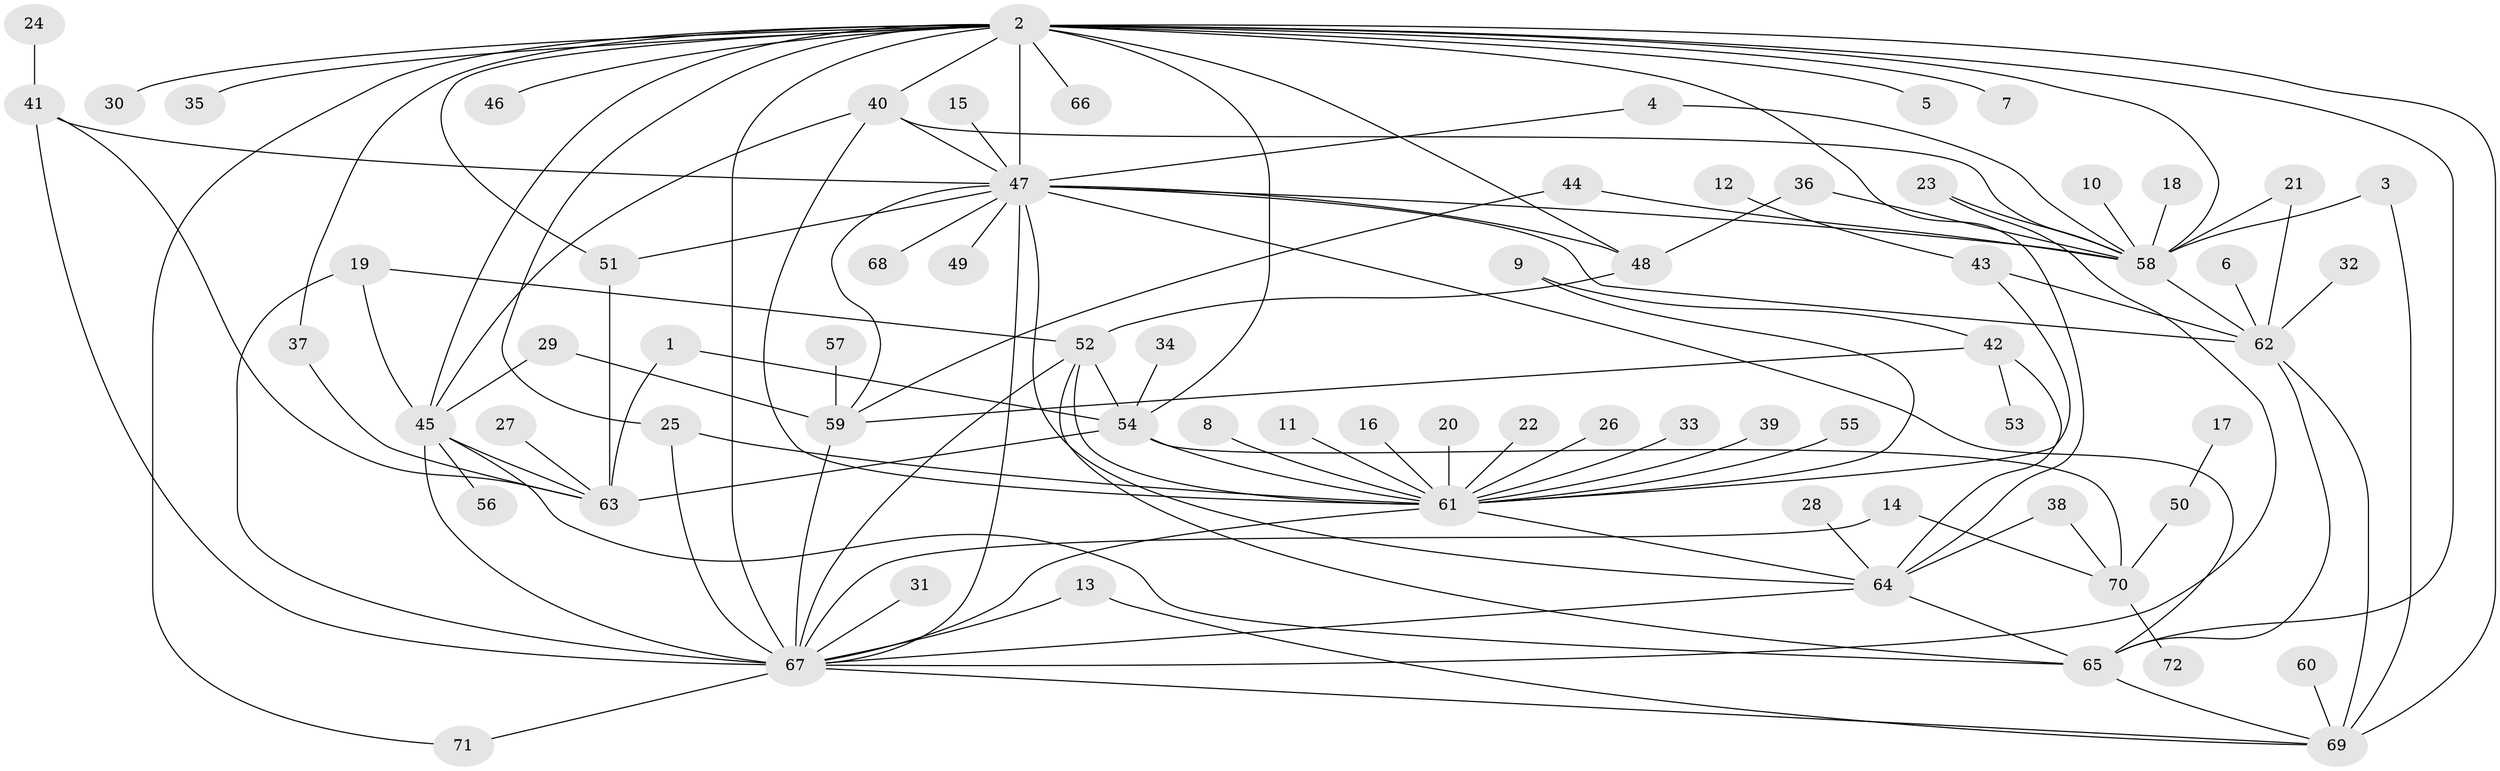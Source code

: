 // original degree distribution, {12: 0.006993006993006993, 13: 0.006993006993006993, 8: 0.027972027972027972, 17: 0.006993006993006993, 2: 0.23776223776223776, 7: 0.02097902097902098, 9: 0.006993006993006993, 3: 0.15384615384615385, 21: 0.006993006993006993, 5: 0.013986013986013986, 1: 0.42657342657342656, 10: 0.006993006993006993, 6: 0.02097902097902098, 16: 0.006993006993006993, 4: 0.04895104895104895}
// Generated by graph-tools (version 1.1) at 2025/25/03/09/25 03:25:56]
// undirected, 72 vertices, 121 edges
graph export_dot {
graph [start="1"]
  node [color=gray90,style=filled];
  1;
  2;
  3;
  4;
  5;
  6;
  7;
  8;
  9;
  10;
  11;
  12;
  13;
  14;
  15;
  16;
  17;
  18;
  19;
  20;
  21;
  22;
  23;
  24;
  25;
  26;
  27;
  28;
  29;
  30;
  31;
  32;
  33;
  34;
  35;
  36;
  37;
  38;
  39;
  40;
  41;
  42;
  43;
  44;
  45;
  46;
  47;
  48;
  49;
  50;
  51;
  52;
  53;
  54;
  55;
  56;
  57;
  58;
  59;
  60;
  61;
  62;
  63;
  64;
  65;
  66;
  67;
  68;
  69;
  70;
  71;
  72;
  1 -- 54 [weight=1.0];
  1 -- 63 [weight=1.0];
  2 -- 5 [weight=1.0];
  2 -- 7 [weight=1.0];
  2 -- 25 [weight=1.0];
  2 -- 30 [weight=1.0];
  2 -- 35 [weight=1.0];
  2 -- 37 [weight=1.0];
  2 -- 40 [weight=1.0];
  2 -- 45 [weight=1.0];
  2 -- 46 [weight=1.0];
  2 -- 47 [weight=2.0];
  2 -- 48 [weight=1.0];
  2 -- 51 [weight=1.0];
  2 -- 54 [weight=1.0];
  2 -- 58 [weight=1.0];
  2 -- 64 [weight=1.0];
  2 -- 65 [weight=1.0];
  2 -- 66 [weight=1.0];
  2 -- 67 [weight=2.0];
  2 -- 69 [weight=2.0];
  2 -- 71 [weight=1.0];
  3 -- 58 [weight=1.0];
  3 -- 69 [weight=1.0];
  4 -- 47 [weight=1.0];
  4 -- 58 [weight=1.0];
  6 -- 62 [weight=1.0];
  8 -- 61 [weight=1.0];
  9 -- 42 [weight=1.0];
  9 -- 61 [weight=1.0];
  10 -- 58 [weight=1.0];
  11 -- 61 [weight=1.0];
  12 -- 43 [weight=1.0];
  13 -- 67 [weight=1.0];
  13 -- 69 [weight=1.0];
  14 -- 67 [weight=1.0];
  14 -- 70 [weight=1.0];
  15 -- 47 [weight=1.0];
  16 -- 61 [weight=1.0];
  17 -- 50 [weight=1.0];
  18 -- 58 [weight=1.0];
  19 -- 45 [weight=1.0];
  19 -- 52 [weight=1.0];
  19 -- 67 [weight=1.0];
  20 -- 61 [weight=1.0];
  21 -- 58 [weight=1.0];
  21 -- 62 [weight=1.0];
  22 -- 61 [weight=1.0];
  23 -- 58 [weight=1.0];
  23 -- 67 [weight=1.0];
  24 -- 41 [weight=1.0];
  25 -- 61 [weight=1.0];
  25 -- 67 [weight=1.0];
  26 -- 61 [weight=1.0];
  27 -- 63 [weight=1.0];
  28 -- 64 [weight=1.0];
  29 -- 45 [weight=1.0];
  29 -- 59 [weight=1.0];
  31 -- 67 [weight=1.0];
  32 -- 62 [weight=1.0];
  33 -- 61 [weight=1.0];
  34 -- 54 [weight=1.0];
  36 -- 48 [weight=1.0];
  36 -- 58 [weight=1.0];
  37 -- 63 [weight=1.0];
  38 -- 64 [weight=1.0];
  38 -- 70 [weight=1.0];
  39 -- 61 [weight=1.0];
  40 -- 45 [weight=1.0];
  40 -- 47 [weight=1.0];
  40 -- 58 [weight=1.0];
  40 -- 61 [weight=1.0];
  41 -- 47 [weight=1.0];
  41 -- 63 [weight=1.0];
  41 -- 67 [weight=1.0];
  42 -- 53 [weight=1.0];
  42 -- 59 [weight=1.0];
  42 -- 64 [weight=1.0];
  43 -- 61 [weight=1.0];
  43 -- 62 [weight=1.0];
  44 -- 58 [weight=1.0];
  44 -- 59 [weight=1.0];
  45 -- 56 [weight=1.0];
  45 -- 63 [weight=1.0];
  45 -- 65 [weight=1.0];
  45 -- 67 [weight=2.0];
  47 -- 48 [weight=1.0];
  47 -- 49 [weight=1.0];
  47 -- 51 [weight=1.0];
  47 -- 58 [weight=1.0];
  47 -- 59 [weight=1.0];
  47 -- 62 [weight=2.0];
  47 -- 64 [weight=1.0];
  47 -- 65 [weight=1.0];
  47 -- 67 [weight=1.0];
  47 -- 68 [weight=1.0];
  48 -- 52 [weight=1.0];
  50 -- 70 [weight=1.0];
  51 -- 63 [weight=1.0];
  52 -- 54 [weight=1.0];
  52 -- 61 [weight=1.0];
  52 -- 65 [weight=1.0];
  52 -- 67 [weight=1.0];
  54 -- 61 [weight=1.0];
  54 -- 63 [weight=2.0];
  54 -- 70 [weight=1.0];
  55 -- 61 [weight=1.0];
  57 -- 59 [weight=1.0];
  58 -- 62 [weight=1.0];
  59 -- 67 [weight=1.0];
  60 -- 69 [weight=1.0];
  61 -- 64 [weight=1.0];
  61 -- 67 [weight=1.0];
  62 -- 65 [weight=1.0];
  62 -- 69 [weight=1.0];
  64 -- 65 [weight=1.0];
  64 -- 67 [weight=1.0];
  65 -- 69 [weight=1.0];
  67 -- 69 [weight=1.0];
  67 -- 71 [weight=1.0];
  70 -- 72 [weight=1.0];
}
